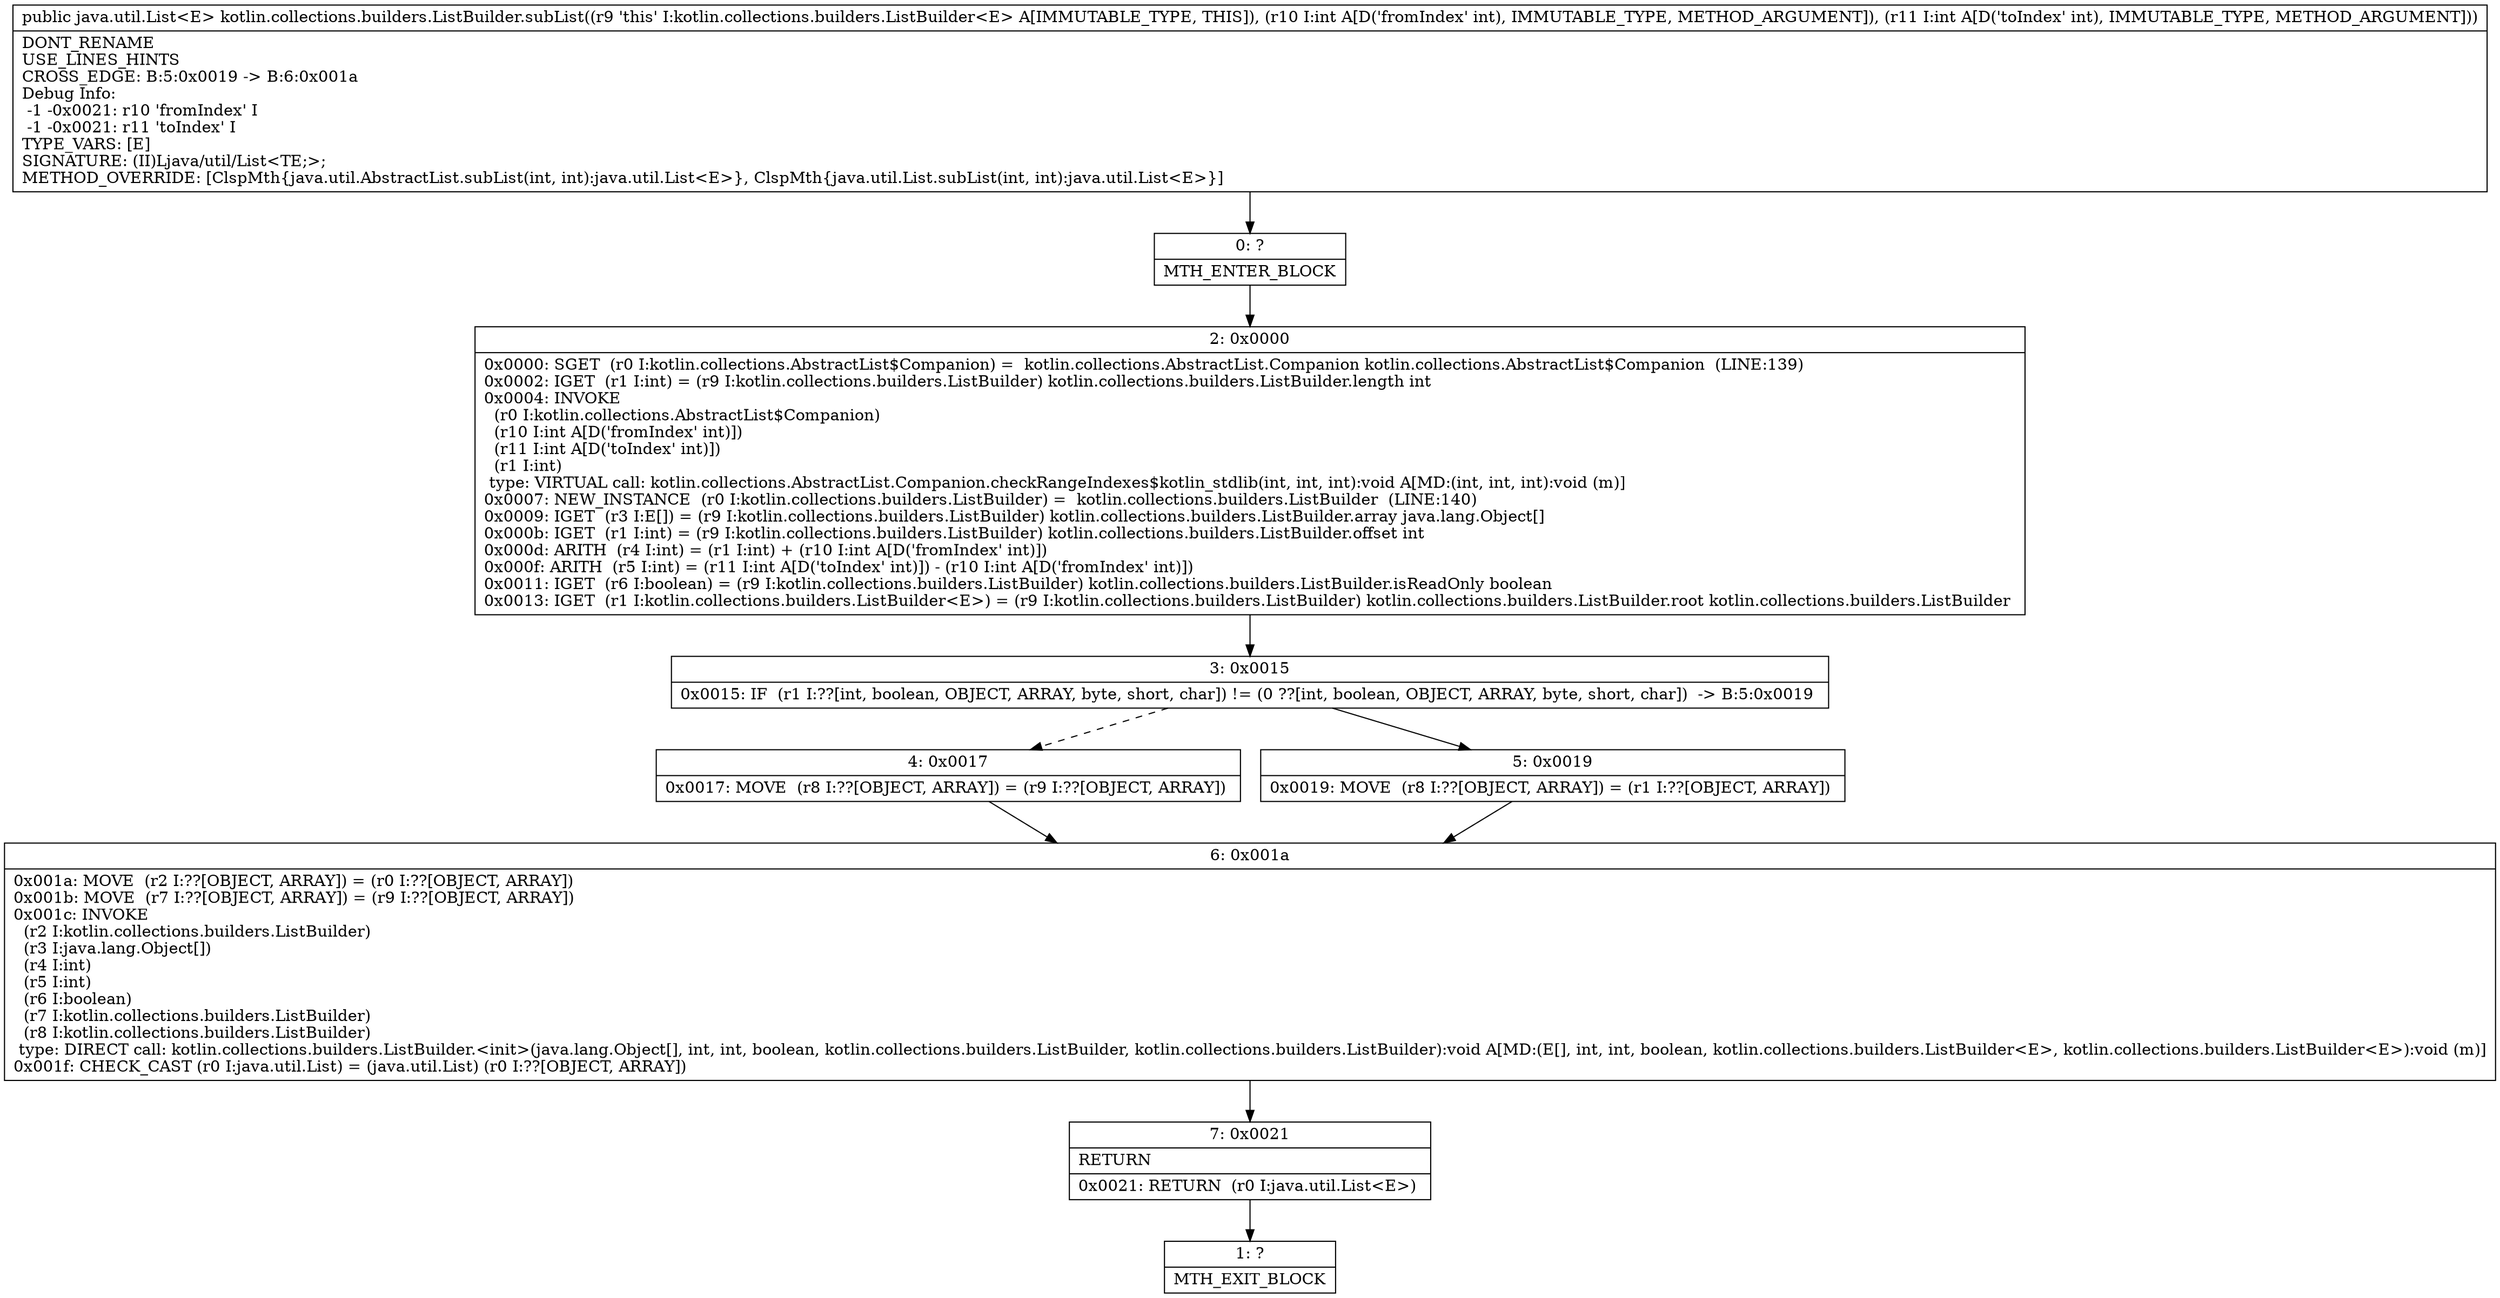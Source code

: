 digraph "CFG forkotlin.collections.builders.ListBuilder.subList(II)Ljava\/util\/List;" {
Node_0 [shape=record,label="{0\:\ ?|MTH_ENTER_BLOCK\l}"];
Node_2 [shape=record,label="{2\:\ 0x0000|0x0000: SGET  (r0 I:kotlin.collections.AbstractList$Companion) =  kotlin.collections.AbstractList.Companion kotlin.collections.AbstractList$Companion  (LINE:139)\l0x0002: IGET  (r1 I:int) = (r9 I:kotlin.collections.builders.ListBuilder) kotlin.collections.builders.ListBuilder.length int \l0x0004: INVOKE  \l  (r0 I:kotlin.collections.AbstractList$Companion)\l  (r10 I:int A[D('fromIndex' int)])\l  (r11 I:int A[D('toIndex' int)])\l  (r1 I:int)\l type: VIRTUAL call: kotlin.collections.AbstractList.Companion.checkRangeIndexes$kotlin_stdlib(int, int, int):void A[MD:(int, int, int):void (m)]\l0x0007: NEW_INSTANCE  (r0 I:kotlin.collections.builders.ListBuilder) =  kotlin.collections.builders.ListBuilder  (LINE:140)\l0x0009: IGET  (r3 I:E[]) = (r9 I:kotlin.collections.builders.ListBuilder) kotlin.collections.builders.ListBuilder.array java.lang.Object[] \l0x000b: IGET  (r1 I:int) = (r9 I:kotlin.collections.builders.ListBuilder) kotlin.collections.builders.ListBuilder.offset int \l0x000d: ARITH  (r4 I:int) = (r1 I:int) + (r10 I:int A[D('fromIndex' int)]) \l0x000f: ARITH  (r5 I:int) = (r11 I:int A[D('toIndex' int)]) \- (r10 I:int A[D('fromIndex' int)]) \l0x0011: IGET  (r6 I:boolean) = (r9 I:kotlin.collections.builders.ListBuilder) kotlin.collections.builders.ListBuilder.isReadOnly boolean \l0x0013: IGET  (r1 I:kotlin.collections.builders.ListBuilder\<E\>) = (r9 I:kotlin.collections.builders.ListBuilder) kotlin.collections.builders.ListBuilder.root kotlin.collections.builders.ListBuilder \l}"];
Node_3 [shape=record,label="{3\:\ 0x0015|0x0015: IF  (r1 I:??[int, boolean, OBJECT, ARRAY, byte, short, char]) != (0 ??[int, boolean, OBJECT, ARRAY, byte, short, char])  \-\> B:5:0x0019 \l}"];
Node_4 [shape=record,label="{4\:\ 0x0017|0x0017: MOVE  (r8 I:??[OBJECT, ARRAY]) = (r9 I:??[OBJECT, ARRAY]) \l}"];
Node_6 [shape=record,label="{6\:\ 0x001a|0x001a: MOVE  (r2 I:??[OBJECT, ARRAY]) = (r0 I:??[OBJECT, ARRAY]) \l0x001b: MOVE  (r7 I:??[OBJECT, ARRAY]) = (r9 I:??[OBJECT, ARRAY]) \l0x001c: INVOKE  \l  (r2 I:kotlin.collections.builders.ListBuilder)\l  (r3 I:java.lang.Object[])\l  (r4 I:int)\l  (r5 I:int)\l  (r6 I:boolean)\l  (r7 I:kotlin.collections.builders.ListBuilder)\l  (r8 I:kotlin.collections.builders.ListBuilder)\l type: DIRECT call: kotlin.collections.builders.ListBuilder.\<init\>(java.lang.Object[], int, int, boolean, kotlin.collections.builders.ListBuilder, kotlin.collections.builders.ListBuilder):void A[MD:(E[], int, int, boolean, kotlin.collections.builders.ListBuilder\<E\>, kotlin.collections.builders.ListBuilder\<E\>):void (m)]\l0x001f: CHECK_CAST (r0 I:java.util.List) = (java.util.List) (r0 I:??[OBJECT, ARRAY]) \l}"];
Node_7 [shape=record,label="{7\:\ 0x0021|RETURN\l|0x0021: RETURN  (r0 I:java.util.List\<E\>) \l}"];
Node_1 [shape=record,label="{1\:\ ?|MTH_EXIT_BLOCK\l}"];
Node_5 [shape=record,label="{5\:\ 0x0019|0x0019: MOVE  (r8 I:??[OBJECT, ARRAY]) = (r1 I:??[OBJECT, ARRAY]) \l}"];
MethodNode[shape=record,label="{public java.util.List\<E\> kotlin.collections.builders.ListBuilder.subList((r9 'this' I:kotlin.collections.builders.ListBuilder\<E\> A[IMMUTABLE_TYPE, THIS]), (r10 I:int A[D('fromIndex' int), IMMUTABLE_TYPE, METHOD_ARGUMENT]), (r11 I:int A[D('toIndex' int), IMMUTABLE_TYPE, METHOD_ARGUMENT]))  | DONT_RENAME\lUSE_LINES_HINTS\lCROSS_EDGE: B:5:0x0019 \-\> B:6:0x001a\lDebug Info:\l  \-1 \-0x0021: r10 'fromIndex' I\l  \-1 \-0x0021: r11 'toIndex' I\lTYPE_VARS: [E]\lSIGNATURE: (II)Ljava\/util\/List\<TE;\>;\lMETHOD_OVERRIDE: [ClspMth\{java.util.AbstractList.subList(int, int):java.util.List\<E\>\}, ClspMth\{java.util.List.subList(int, int):java.util.List\<E\>\}]\l}"];
MethodNode -> Node_0;Node_0 -> Node_2;
Node_2 -> Node_3;
Node_3 -> Node_4[style=dashed];
Node_3 -> Node_5;
Node_4 -> Node_6;
Node_6 -> Node_7;
Node_7 -> Node_1;
Node_5 -> Node_6;
}

